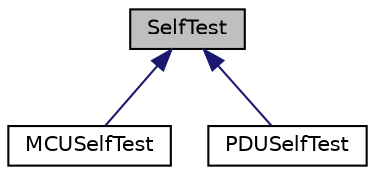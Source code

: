 digraph "SelfTest"
{
 // LATEX_PDF_SIZE
  edge [fontname="Helvetica",fontsize="10",labelfontname="Helvetica",labelfontsize="10"];
  node [fontname="Helvetica",fontsize="10",shape=record];
  Node1 [label="SelfTest",height=0.2,width=0.4,color="black", fillcolor="grey75", style="filled", fontcolor="black",tooltip=" "];
  Node1 -> Node2 [dir="back",color="midnightblue",fontsize="10",style="solid",fontname="Helvetica"];
  Node2 [label="MCUSelfTest",height=0.2,width=0.4,color="black", fillcolor="white", style="filled",URL="$class_m_c_u_self_test.html",tooltip=" "];
  Node1 -> Node3 [dir="back",color="midnightblue",fontsize="10",style="solid",fontname="Helvetica"];
  Node3 [label="PDUSelfTest",height=0.2,width=0.4,color="black", fillcolor="white", style="filled",URL="$class_p_d_u_self_test.html",tooltip=" "];
}
